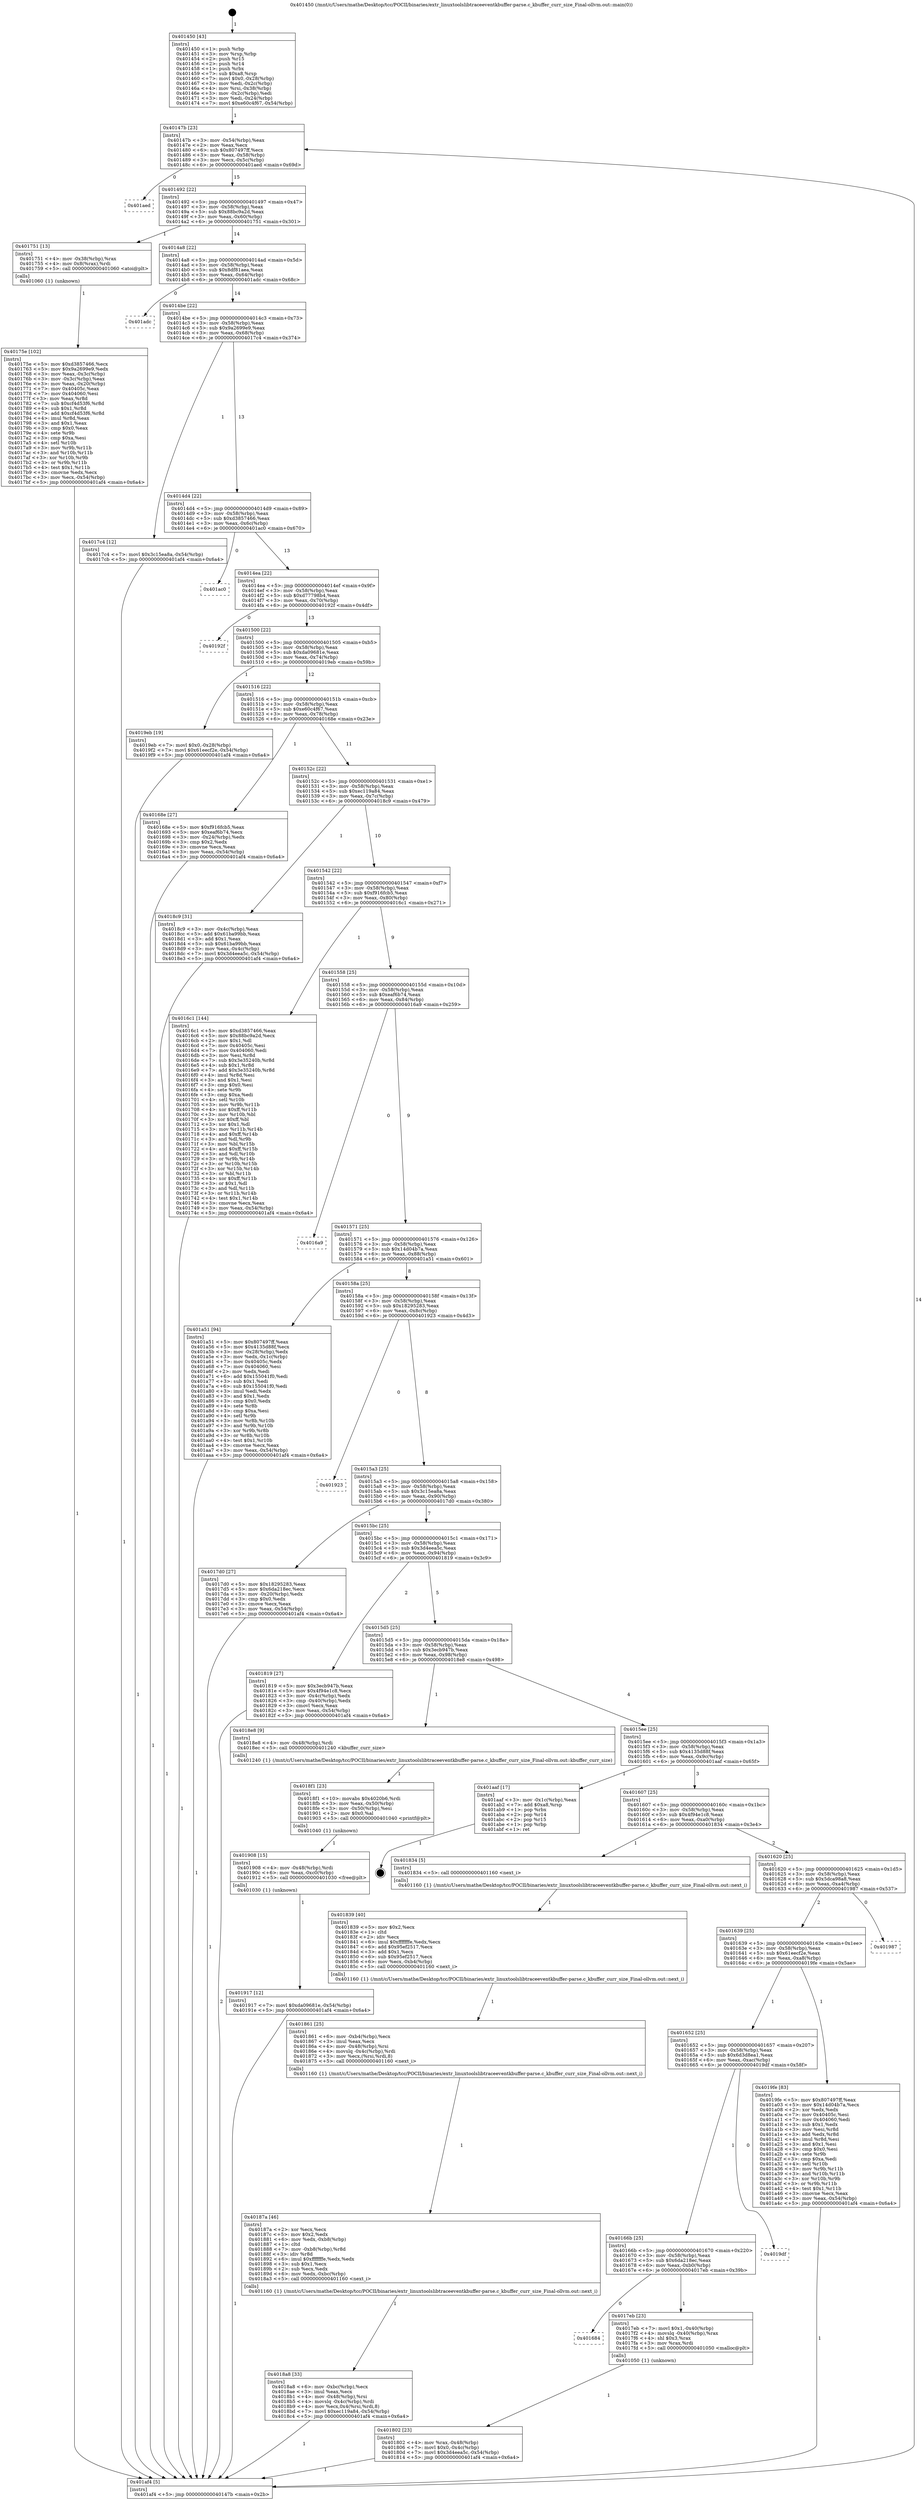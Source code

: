 digraph "0x401450" {
  label = "0x401450 (/mnt/c/Users/mathe/Desktop/tcc/POCII/binaries/extr_linuxtoolslibtraceeventkbuffer-parse.c_kbuffer_curr_size_Final-ollvm.out::main(0))"
  labelloc = "t"
  node[shape=record]

  Entry [label="",width=0.3,height=0.3,shape=circle,fillcolor=black,style=filled]
  "0x40147b" [label="{
     0x40147b [23]\l
     | [instrs]\l
     &nbsp;&nbsp;0x40147b \<+3\>: mov -0x54(%rbp),%eax\l
     &nbsp;&nbsp;0x40147e \<+2\>: mov %eax,%ecx\l
     &nbsp;&nbsp;0x401480 \<+6\>: sub $0x807497ff,%ecx\l
     &nbsp;&nbsp;0x401486 \<+3\>: mov %eax,-0x58(%rbp)\l
     &nbsp;&nbsp;0x401489 \<+3\>: mov %ecx,-0x5c(%rbp)\l
     &nbsp;&nbsp;0x40148c \<+6\>: je 0000000000401aed \<main+0x69d\>\l
  }"]
  "0x401aed" [label="{
     0x401aed\l
  }", style=dashed]
  "0x401492" [label="{
     0x401492 [22]\l
     | [instrs]\l
     &nbsp;&nbsp;0x401492 \<+5\>: jmp 0000000000401497 \<main+0x47\>\l
     &nbsp;&nbsp;0x401497 \<+3\>: mov -0x58(%rbp),%eax\l
     &nbsp;&nbsp;0x40149a \<+5\>: sub $0x88bc9a2d,%eax\l
     &nbsp;&nbsp;0x40149f \<+3\>: mov %eax,-0x60(%rbp)\l
     &nbsp;&nbsp;0x4014a2 \<+6\>: je 0000000000401751 \<main+0x301\>\l
  }"]
  Exit [label="",width=0.3,height=0.3,shape=circle,fillcolor=black,style=filled,peripheries=2]
  "0x401751" [label="{
     0x401751 [13]\l
     | [instrs]\l
     &nbsp;&nbsp;0x401751 \<+4\>: mov -0x38(%rbp),%rax\l
     &nbsp;&nbsp;0x401755 \<+4\>: mov 0x8(%rax),%rdi\l
     &nbsp;&nbsp;0x401759 \<+5\>: call 0000000000401060 \<atoi@plt\>\l
     | [calls]\l
     &nbsp;&nbsp;0x401060 \{1\} (unknown)\l
  }"]
  "0x4014a8" [label="{
     0x4014a8 [22]\l
     | [instrs]\l
     &nbsp;&nbsp;0x4014a8 \<+5\>: jmp 00000000004014ad \<main+0x5d\>\l
     &nbsp;&nbsp;0x4014ad \<+3\>: mov -0x58(%rbp),%eax\l
     &nbsp;&nbsp;0x4014b0 \<+5\>: sub $0x8df81aea,%eax\l
     &nbsp;&nbsp;0x4014b5 \<+3\>: mov %eax,-0x64(%rbp)\l
     &nbsp;&nbsp;0x4014b8 \<+6\>: je 0000000000401adc \<main+0x68c\>\l
  }"]
  "0x401917" [label="{
     0x401917 [12]\l
     | [instrs]\l
     &nbsp;&nbsp;0x401917 \<+7\>: movl $0xda09681e,-0x54(%rbp)\l
     &nbsp;&nbsp;0x40191e \<+5\>: jmp 0000000000401af4 \<main+0x6a4\>\l
  }"]
  "0x401adc" [label="{
     0x401adc\l
  }", style=dashed]
  "0x4014be" [label="{
     0x4014be [22]\l
     | [instrs]\l
     &nbsp;&nbsp;0x4014be \<+5\>: jmp 00000000004014c3 \<main+0x73\>\l
     &nbsp;&nbsp;0x4014c3 \<+3\>: mov -0x58(%rbp),%eax\l
     &nbsp;&nbsp;0x4014c6 \<+5\>: sub $0x9a2699e9,%eax\l
     &nbsp;&nbsp;0x4014cb \<+3\>: mov %eax,-0x68(%rbp)\l
     &nbsp;&nbsp;0x4014ce \<+6\>: je 00000000004017c4 \<main+0x374\>\l
  }"]
  "0x401908" [label="{
     0x401908 [15]\l
     | [instrs]\l
     &nbsp;&nbsp;0x401908 \<+4\>: mov -0x48(%rbp),%rdi\l
     &nbsp;&nbsp;0x40190c \<+6\>: mov %eax,-0xc0(%rbp)\l
     &nbsp;&nbsp;0x401912 \<+5\>: call 0000000000401030 \<free@plt\>\l
     | [calls]\l
     &nbsp;&nbsp;0x401030 \{1\} (unknown)\l
  }"]
  "0x4017c4" [label="{
     0x4017c4 [12]\l
     | [instrs]\l
     &nbsp;&nbsp;0x4017c4 \<+7\>: movl $0x3c15ea8a,-0x54(%rbp)\l
     &nbsp;&nbsp;0x4017cb \<+5\>: jmp 0000000000401af4 \<main+0x6a4\>\l
  }"]
  "0x4014d4" [label="{
     0x4014d4 [22]\l
     | [instrs]\l
     &nbsp;&nbsp;0x4014d4 \<+5\>: jmp 00000000004014d9 \<main+0x89\>\l
     &nbsp;&nbsp;0x4014d9 \<+3\>: mov -0x58(%rbp),%eax\l
     &nbsp;&nbsp;0x4014dc \<+5\>: sub $0xd3857466,%eax\l
     &nbsp;&nbsp;0x4014e1 \<+3\>: mov %eax,-0x6c(%rbp)\l
     &nbsp;&nbsp;0x4014e4 \<+6\>: je 0000000000401ac0 \<main+0x670\>\l
  }"]
  "0x4018f1" [label="{
     0x4018f1 [23]\l
     | [instrs]\l
     &nbsp;&nbsp;0x4018f1 \<+10\>: movabs $0x4020b6,%rdi\l
     &nbsp;&nbsp;0x4018fb \<+3\>: mov %eax,-0x50(%rbp)\l
     &nbsp;&nbsp;0x4018fe \<+3\>: mov -0x50(%rbp),%esi\l
     &nbsp;&nbsp;0x401901 \<+2\>: mov $0x0,%al\l
     &nbsp;&nbsp;0x401903 \<+5\>: call 0000000000401040 \<printf@plt\>\l
     | [calls]\l
     &nbsp;&nbsp;0x401040 \{1\} (unknown)\l
  }"]
  "0x401ac0" [label="{
     0x401ac0\l
  }", style=dashed]
  "0x4014ea" [label="{
     0x4014ea [22]\l
     | [instrs]\l
     &nbsp;&nbsp;0x4014ea \<+5\>: jmp 00000000004014ef \<main+0x9f\>\l
     &nbsp;&nbsp;0x4014ef \<+3\>: mov -0x58(%rbp),%eax\l
     &nbsp;&nbsp;0x4014f2 \<+5\>: sub $0xd77798b4,%eax\l
     &nbsp;&nbsp;0x4014f7 \<+3\>: mov %eax,-0x70(%rbp)\l
     &nbsp;&nbsp;0x4014fa \<+6\>: je 000000000040192f \<main+0x4df\>\l
  }"]
  "0x4018a8" [label="{
     0x4018a8 [33]\l
     | [instrs]\l
     &nbsp;&nbsp;0x4018a8 \<+6\>: mov -0xbc(%rbp),%ecx\l
     &nbsp;&nbsp;0x4018ae \<+3\>: imul %eax,%ecx\l
     &nbsp;&nbsp;0x4018b1 \<+4\>: mov -0x48(%rbp),%rsi\l
     &nbsp;&nbsp;0x4018b5 \<+4\>: movslq -0x4c(%rbp),%rdi\l
     &nbsp;&nbsp;0x4018b9 \<+4\>: mov %ecx,0x4(%rsi,%rdi,8)\l
     &nbsp;&nbsp;0x4018bd \<+7\>: movl $0xec119a84,-0x54(%rbp)\l
     &nbsp;&nbsp;0x4018c4 \<+5\>: jmp 0000000000401af4 \<main+0x6a4\>\l
  }"]
  "0x40192f" [label="{
     0x40192f\l
  }", style=dashed]
  "0x401500" [label="{
     0x401500 [22]\l
     | [instrs]\l
     &nbsp;&nbsp;0x401500 \<+5\>: jmp 0000000000401505 \<main+0xb5\>\l
     &nbsp;&nbsp;0x401505 \<+3\>: mov -0x58(%rbp),%eax\l
     &nbsp;&nbsp;0x401508 \<+5\>: sub $0xda09681e,%eax\l
     &nbsp;&nbsp;0x40150d \<+3\>: mov %eax,-0x74(%rbp)\l
     &nbsp;&nbsp;0x401510 \<+6\>: je 00000000004019eb \<main+0x59b\>\l
  }"]
  "0x40187a" [label="{
     0x40187a [46]\l
     | [instrs]\l
     &nbsp;&nbsp;0x40187a \<+2\>: xor %ecx,%ecx\l
     &nbsp;&nbsp;0x40187c \<+5\>: mov $0x2,%edx\l
     &nbsp;&nbsp;0x401881 \<+6\>: mov %edx,-0xb8(%rbp)\l
     &nbsp;&nbsp;0x401887 \<+1\>: cltd\l
     &nbsp;&nbsp;0x401888 \<+7\>: mov -0xb8(%rbp),%r8d\l
     &nbsp;&nbsp;0x40188f \<+3\>: idiv %r8d\l
     &nbsp;&nbsp;0x401892 \<+6\>: imul $0xfffffffe,%edx,%edx\l
     &nbsp;&nbsp;0x401898 \<+3\>: sub $0x1,%ecx\l
     &nbsp;&nbsp;0x40189b \<+2\>: sub %ecx,%edx\l
     &nbsp;&nbsp;0x40189d \<+6\>: mov %edx,-0xbc(%rbp)\l
     &nbsp;&nbsp;0x4018a3 \<+5\>: call 0000000000401160 \<next_i\>\l
     | [calls]\l
     &nbsp;&nbsp;0x401160 \{1\} (/mnt/c/Users/mathe/Desktop/tcc/POCII/binaries/extr_linuxtoolslibtraceeventkbuffer-parse.c_kbuffer_curr_size_Final-ollvm.out::next_i)\l
  }"]
  "0x4019eb" [label="{
     0x4019eb [19]\l
     | [instrs]\l
     &nbsp;&nbsp;0x4019eb \<+7\>: movl $0x0,-0x28(%rbp)\l
     &nbsp;&nbsp;0x4019f2 \<+7\>: movl $0x61eecf2e,-0x54(%rbp)\l
     &nbsp;&nbsp;0x4019f9 \<+5\>: jmp 0000000000401af4 \<main+0x6a4\>\l
  }"]
  "0x401516" [label="{
     0x401516 [22]\l
     | [instrs]\l
     &nbsp;&nbsp;0x401516 \<+5\>: jmp 000000000040151b \<main+0xcb\>\l
     &nbsp;&nbsp;0x40151b \<+3\>: mov -0x58(%rbp),%eax\l
     &nbsp;&nbsp;0x40151e \<+5\>: sub $0xe60c4f67,%eax\l
     &nbsp;&nbsp;0x401523 \<+3\>: mov %eax,-0x78(%rbp)\l
     &nbsp;&nbsp;0x401526 \<+6\>: je 000000000040168e \<main+0x23e\>\l
  }"]
  "0x401861" [label="{
     0x401861 [25]\l
     | [instrs]\l
     &nbsp;&nbsp;0x401861 \<+6\>: mov -0xb4(%rbp),%ecx\l
     &nbsp;&nbsp;0x401867 \<+3\>: imul %eax,%ecx\l
     &nbsp;&nbsp;0x40186a \<+4\>: mov -0x48(%rbp),%rsi\l
     &nbsp;&nbsp;0x40186e \<+4\>: movslq -0x4c(%rbp),%rdi\l
     &nbsp;&nbsp;0x401872 \<+3\>: mov %ecx,(%rsi,%rdi,8)\l
     &nbsp;&nbsp;0x401875 \<+5\>: call 0000000000401160 \<next_i\>\l
     | [calls]\l
     &nbsp;&nbsp;0x401160 \{1\} (/mnt/c/Users/mathe/Desktop/tcc/POCII/binaries/extr_linuxtoolslibtraceeventkbuffer-parse.c_kbuffer_curr_size_Final-ollvm.out::next_i)\l
  }"]
  "0x40168e" [label="{
     0x40168e [27]\l
     | [instrs]\l
     &nbsp;&nbsp;0x40168e \<+5\>: mov $0xf916fcb5,%eax\l
     &nbsp;&nbsp;0x401693 \<+5\>: mov $0xeaf6b74,%ecx\l
     &nbsp;&nbsp;0x401698 \<+3\>: mov -0x24(%rbp),%edx\l
     &nbsp;&nbsp;0x40169b \<+3\>: cmp $0x2,%edx\l
     &nbsp;&nbsp;0x40169e \<+3\>: cmovne %ecx,%eax\l
     &nbsp;&nbsp;0x4016a1 \<+3\>: mov %eax,-0x54(%rbp)\l
     &nbsp;&nbsp;0x4016a4 \<+5\>: jmp 0000000000401af4 \<main+0x6a4\>\l
  }"]
  "0x40152c" [label="{
     0x40152c [22]\l
     | [instrs]\l
     &nbsp;&nbsp;0x40152c \<+5\>: jmp 0000000000401531 \<main+0xe1\>\l
     &nbsp;&nbsp;0x401531 \<+3\>: mov -0x58(%rbp),%eax\l
     &nbsp;&nbsp;0x401534 \<+5\>: sub $0xec119a84,%eax\l
     &nbsp;&nbsp;0x401539 \<+3\>: mov %eax,-0x7c(%rbp)\l
     &nbsp;&nbsp;0x40153c \<+6\>: je 00000000004018c9 \<main+0x479\>\l
  }"]
  "0x401af4" [label="{
     0x401af4 [5]\l
     | [instrs]\l
     &nbsp;&nbsp;0x401af4 \<+5\>: jmp 000000000040147b \<main+0x2b\>\l
  }"]
  "0x401450" [label="{
     0x401450 [43]\l
     | [instrs]\l
     &nbsp;&nbsp;0x401450 \<+1\>: push %rbp\l
     &nbsp;&nbsp;0x401451 \<+3\>: mov %rsp,%rbp\l
     &nbsp;&nbsp;0x401454 \<+2\>: push %r15\l
     &nbsp;&nbsp;0x401456 \<+2\>: push %r14\l
     &nbsp;&nbsp;0x401458 \<+1\>: push %rbx\l
     &nbsp;&nbsp;0x401459 \<+7\>: sub $0xa8,%rsp\l
     &nbsp;&nbsp;0x401460 \<+7\>: movl $0x0,-0x28(%rbp)\l
     &nbsp;&nbsp;0x401467 \<+3\>: mov %edi,-0x2c(%rbp)\l
     &nbsp;&nbsp;0x40146a \<+4\>: mov %rsi,-0x38(%rbp)\l
     &nbsp;&nbsp;0x40146e \<+3\>: mov -0x2c(%rbp),%edi\l
     &nbsp;&nbsp;0x401471 \<+3\>: mov %edi,-0x24(%rbp)\l
     &nbsp;&nbsp;0x401474 \<+7\>: movl $0xe60c4f67,-0x54(%rbp)\l
  }"]
  "0x401839" [label="{
     0x401839 [40]\l
     | [instrs]\l
     &nbsp;&nbsp;0x401839 \<+5\>: mov $0x2,%ecx\l
     &nbsp;&nbsp;0x40183e \<+1\>: cltd\l
     &nbsp;&nbsp;0x40183f \<+2\>: idiv %ecx\l
     &nbsp;&nbsp;0x401841 \<+6\>: imul $0xfffffffe,%edx,%ecx\l
     &nbsp;&nbsp;0x401847 \<+6\>: add $0x95ef2517,%ecx\l
     &nbsp;&nbsp;0x40184d \<+3\>: add $0x1,%ecx\l
     &nbsp;&nbsp;0x401850 \<+6\>: sub $0x95ef2517,%ecx\l
     &nbsp;&nbsp;0x401856 \<+6\>: mov %ecx,-0xb4(%rbp)\l
     &nbsp;&nbsp;0x40185c \<+5\>: call 0000000000401160 \<next_i\>\l
     | [calls]\l
     &nbsp;&nbsp;0x401160 \{1\} (/mnt/c/Users/mathe/Desktop/tcc/POCII/binaries/extr_linuxtoolslibtraceeventkbuffer-parse.c_kbuffer_curr_size_Final-ollvm.out::next_i)\l
  }"]
  "0x4018c9" [label="{
     0x4018c9 [31]\l
     | [instrs]\l
     &nbsp;&nbsp;0x4018c9 \<+3\>: mov -0x4c(%rbp),%eax\l
     &nbsp;&nbsp;0x4018cc \<+5\>: add $0x61ba99bb,%eax\l
     &nbsp;&nbsp;0x4018d1 \<+3\>: add $0x1,%eax\l
     &nbsp;&nbsp;0x4018d4 \<+5\>: sub $0x61ba99bb,%eax\l
     &nbsp;&nbsp;0x4018d9 \<+3\>: mov %eax,-0x4c(%rbp)\l
     &nbsp;&nbsp;0x4018dc \<+7\>: movl $0x3d4eea5c,-0x54(%rbp)\l
     &nbsp;&nbsp;0x4018e3 \<+5\>: jmp 0000000000401af4 \<main+0x6a4\>\l
  }"]
  "0x401542" [label="{
     0x401542 [22]\l
     | [instrs]\l
     &nbsp;&nbsp;0x401542 \<+5\>: jmp 0000000000401547 \<main+0xf7\>\l
     &nbsp;&nbsp;0x401547 \<+3\>: mov -0x58(%rbp),%eax\l
     &nbsp;&nbsp;0x40154a \<+5\>: sub $0xf916fcb5,%eax\l
     &nbsp;&nbsp;0x40154f \<+3\>: mov %eax,-0x80(%rbp)\l
     &nbsp;&nbsp;0x401552 \<+6\>: je 00000000004016c1 \<main+0x271\>\l
  }"]
  "0x401802" [label="{
     0x401802 [23]\l
     | [instrs]\l
     &nbsp;&nbsp;0x401802 \<+4\>: mov %rax,-0x48(%rbp)\l
     &nbsp;&nbsp;0x401806 \<+7\>: movl $0x0,-0x4c(%rbp)\l
     &nbsp;&nbsp;0x40180d \<+7\>: movl $0x3d4eea5c,-0x54(%rbp)\l
     &nbsp;&nbsp;0x401814 \<+5\>: jmp 0000000000401af4 \<main+0x6a4\>\l
  }"]
  "0x4016c1" [label="{
     0x4016c1 [144]\l
     | [instrs]\l
     &nbsp;&nbsp;0x4016c1 \<+5\>: mov $0xd3857466,%eax\l
     &nbsp;&nbsp;0x4016c6 \<+5\>: mov $0x88bc9a2d,%ecx\l
     &nbsp;&nbsp;0x4016cb \<+2\>: mov $0x1,%dl\l
     &nbsp;&nbsp;0x4016cd \<+7\>: mov 0x40405c,%esi\l
     &nbsp;&nbsp;0x4016d4 \<+7\>: mov 0x404060,%edi\l
     &nbsp;&nbsp;0x4016db \<+3\>: mov %esi,%r8d\l
     &nbsp;&nbsp;0x4016de \<+7\>: sub $0x3e35240b,%r8d\l
     &nbsp;&nbsp;0x4016e5 \<+4\>: sub $0x1,%r8d\l
     &nbsp;&nbsp;0x4016e9 \<+7\>: add $0x3e35240b,%r8d\l
     &nbsp;&nbsp;0x4016f0 \<+4\>: imul %r8d,%esi\l
     &nbsp;&nbsp;0x4016f4 \<+3\>: and $0x1,%esi\l
     &nbsp;&nbsp;0x4016f7 \<+3\>: cmp $0x0,%esi\l
     &nbsp;&nbsp;0x4016fa \<+4\>: sete %r9b\l
     &nbsp;&nbsp;0x4016fe \<+3\>: cmp $0xa,%edi\l
     &nbsp;&nbsp;0x401701 \<+4\>: setl %r10b\l
     &nbsp;&nbsp;0x401705 \<+3\>: mov %r9b,%r11b\l
     &nbsp;&nbsp;0x401708 \<+4\>: xor $0xff,%r11b\l
     &nbsp;&nbsp;0x40170c \<+3\>: mov %r10b,%bl\l
     &nbsp;&nbsp;0x40170f \<+3\>: xor $0xff,%bl\l
     &nbsp;&nbsp;0x401712 \<+3\>: xor $0x1,%dl\l
     &nbsp;&nbsp;0x401715 \<+3\>: mov %r11b,%r14b\l
     &nbsp;&nbsp;0x401718 \<+4\>: and $0xff,%r14b\l
     &nbsp;&nbsp;0x40171c \<+3\>: and %dl,%r9b\l
     &nbsp;&nbsp;0x40171f \<+3\>: mov %bl,%r15b\l
     &nbsp;&nbsp;0x401722 \<+4\>: and $0xff,%r15b\l
     &nbsp;&nbsp;0x401726 \<+3\>: and %dl,%r10b\l
     &nbsp;&nbsp;0x401729 \<+3\>: or %r9b,%r14b\l
     &nbsp;&nbsp;0x40172c \<+3\>: or %r10b,%r15b\l
     &nbsp;&nbsp;0x40172f \<+3\>: xor %r15b,%r14b\l
     &nbsp;&nbsp;0x401732 \<+3\>: or %bl,%r11b\l
     &nbsp;&nbsp;0x401735 \<+4\>: xor $0xff,%r11b\l
     &nbsp;&nbsp;0x401739 \<+3\>: or $0x1,%dl\l
     &nbsp;&nbsp;0x40173c \<+3\>: and %dl,%r11b\l
     &nbsp;&nbsp;0x40173f \<+3\>: or %r11b,%r14b\l
     &nbsp;&nbsp;0x401742 \<+4\>: test $0x1,%r14b\l
     &nbsp;&nbsp;0x401746 \<+3\>: cmovne %ecx,%eax\l
     &nbsp;&nbsp;0x401749 \<+3\>: mov %eax,-0x54(%rbp)\l
     &nbsp;&nbsp;0x40174c \<+5\>: jmp 0000000000401af4 \<main+0x6a4\>\l
  }"]
  "0x401558" [label="{
     0x401558 [25]\l
     | [instrs]\l
     &nbsp;&nbsp;0x401558 \<+5\>: jmp 000000000040155d \<main+0x10d\>\l
     &nbsp;&nbsp;0x40155d \<+3\>: mov -0x58(%rbp),%eax\l
     &nbsp;&nbsp;0x401560 \<+5\>: sub $0xeaf6b74,%eax\l
     &nbsp;&nbsp;0x401565 \<+6\>: mov %eax,-0x84(%rbp)\l
     &nbsp;&nbsp;0x40156b \<+6\>: je 00000000004016a9 \<main+0x259\>\l
  }"]
  "0x40175e" [label="{
     0x40175e [102]\l
     | [instrs]\l
     &nbsp;&nbsp;0x40175e \<+5\>: mov $0xd3857466,%ecx\l
     &nbsp;&nbsp;0x401763 \<+5\>: mov $0x9a2699e9,%edx\l
     &nbsp;&nbsp;0x401768 \<+3\>: mov %eax,-0x3c(%rbp)\l
     &nbsp;&nbsp;0x40176b \<+3\>: mov -0x3c(%rbp),%eax\l
     &nbsp;&nbsp;0x40176e \<+3\>: mov %eax,-0x20(%rbp)\l
     &nbsp;&nbsp;0x401771 \<+7\>: mov 0x40405c,%eax\l
     &nbsp;&nbsp;0x401778 \<+7\>: mov 0x404060,%esi\l
     &nbsp;&nbsp;0x40177f \<+3\>: mov %eax,%r8d\l
     &nbsp;&nbsp;0x401782 \<+7\>: sub $0xcf4d53f6,%r8d\l
     &nbsp;&nbsp;0x401789 \<+4\>: sub $0x1,%r8d\l
     &nbsp;&nbsp;0x40178d \<+7\>: add $0xcf4d53f6,%r8d\l
     &nbsp;&nbsp;0x401794 \<+4\>: imul %r8d,%eax\l
     &nbsp;&nbsp;0x401798 \<+3\>: and $0x1,%eax\l
     &nbsp;&nbsp;0x40179b \<+3\>: cmp $0x0,%eax\l
     &nbsp;&nbsp;0x40179e \<+4\>: sete %r9b\l
     &nbsp;&nbsp;0x4017a2 \<+3\>: cmp $0xa,%esi\l
     &nbsp;&nbsp;0x4017a5 \<+4\>: setl %r10b\l
     &nbsp;&nbsp;0x4017a9 \<+3\>: mov %r9b,%r11b\l
     &nbsp;&nbsp;0x4017ac \<+3\>: and %r10b,%r11b\l
     &nbsp;&nbsp;0x4017af \<+3\>: xor %r10b,%r9b\l
     &nbsp;&nbsp;0x4017b2 \<+3\>: or %r9b,%r11b\l
     &nbsp;&nbsp;0x4017b5 \<+4\>: test $0x1,%r11b\l
     &nbsp;&nbsp;0x4017b9 \<+3\>: cmovne %edx,%ecx\l
     &nbsp;&nbsp;0x4017bc \<+3\>: mov %ecx,-0x54(%rbp)\l
     &nbsp;&nbsp;0x4017bf \<+5\>: jmp 0000000000401af4 \<main+0x6a4\>\l
  }"]
  "0x401684" [label="{
     0x401684\l
  }", style=dashed]
  "0x4016a9" [label="{
     0x4016a9\l
  }", style=dashed]
  "0x401571" [label="{
     0x401571 [25]\l
     | [instrs]\l
     &nbsp;&nbsp;0x401571 \<+5\>: jmp 0000000000401576 \<main+0x126\>\l
     &nbsp;&nbsp;0x401576 \<+3\>: mov -0x58(%rbp),%eax\l
     &nbsp;&nbsp;0x401579 \<+5\>: sub $0x14d04b7a,%eax\l
     &nbsp;&nbsp;0x40157e \<+6\>: mov %eax,-0x88(%rbp)\l
     &nbsp;&nbsp;0x401584 \<+6\>: je 0000000000401a51 \<main+0x601\>\l
  }"]
  "0x4017eb" [label="{
     0x4017eb [23]\l
     | [instrs]\l
     &nbsp;&nbsp;0x4017eb \<+7\>: movl $0x1,-0x40(%rbp)\l
     &nbsp;&nbsp;0x4017f2 \<+4\>: movslq -0x40(%rbp),%rax\l
     &nbsp;&nbsp;0x4017f6 \<+4\>: shl $0x3,%rax\l
     &nbsp;&nbsp;0x4017fa \<+3\>: mov %rax,%rdi\l
     &nbsp;&nbsp;0x4017fd \<+5\>: call 0000000000401050 \<malloc@plt\>\l
     | [calls]\l
     &nbsp;&nbsp;0x401050 \{1\} (unknown)\l
  }"]
  "0x401a51" [label="{
     0x401a51 [94]\l
     | [instrs]\l
     &nbsp;&nbsp;0x401a51 \<+5\>: mov $0x807497ff,%eax\l
     &nbsp;&nbsp;0x401a56 \<+5\>: mov $0x4135d88f,%ecx\l
     &nbsp;&nbsp;0x401a5b \<+3\>: mov -0x28(%rbp),%edx\l
     &nbsp;&nbsp;0x401a5e \<+3\>: mov %edx,-0x1c(%rbp)\l
     &nbsp;&nbsp;0x401a61 \<+7\>: mov 0x40405c,%edx\l
     &nbsp;&nbsp;0x401a68 \<+7\>: mov 0x404060,%esi\l
     &nbsp;&nbsp;0x401a6f \<+2\>: mov %edx,%edi\l
     &nbsp;&nbsp;0x401a71 \<+6\>: add $0x155041f0,%edi\l
     &nbsp;&nbsp;0x401a77 \<+3\>: sub $0x1,%edi\l
     &nbsp;&nbsp;0x401a7a \<+6\>: sub $0x155041f0,%edi\l
     &nbsp;&nbsp;0x401a80 \<+3\>: imul %edi,%edx\l
     &nbsp;&nbsp;0x401a83 \<+3\>: and $0x1,%edx\l
     &nbsp;&nbsp;0x401a86 \<+3\>: cmp $0x0,%edx\l
     &nbsp;&nbsp;0x401a89 \<+4\>: sete %r8b\l
     &nbsp;&nbsp;0x401a8d \<+3\>: cmp $0xa,%esi\l
     &nbsp;&nbsp;0x401a90 \<+4\>: setl %r9b\l
     &nbsp;&nbsp;0x401a94 \<+3\>: mov %r8b,%r10b\l
     &nbsp;&nbsp;0x401a97 \<+3\>: and %r9b,%r10b\l
     &nbsp;&nbsp;0x401a9a \<+3\>: xor %r9b,%r8b\l
     &nbsp;&nbsp;0x401a9d \<+3\>: or %r8b,%r10b\l
     &nbsp;&nbsp;0x401aa0 \<+4\>: test $0x1,%r10b\l
     &nbsp;&nbsp;0x401aa4 \<+3\>: cmovne %ecx,%eax\l
     &nbsp;&nbsp;0x401aa7 \<+3\>: mov %eax,-0x54(%rbp)\l
     &nbsp;&nbsp;0x401aaa \<+5\>: jmp 0000000000401af4 \<main+0x6a4\>\l
  }"]
  "0x40158a" [label="{
     0x40158a [25]\l
     | [instrs]\l
     &nbsp;&nbsp;0x40158a \<+5\>: jmp 000000000040158f \<main+0x13f\>\l
     &nbsp;&nbsp;0x40158f \<+3\>: mov -0x58(%rbp),%eax\l
     &nbsp;&nbsp;0x401592 \<+5\>: sub $0x18295283,%eax\l
     &nbsp;&nbsp;0x401597 \<+6\>: mov %eax,-0x8c(%rbp)\l
     &nbsp;&nbsp;0x40159d \<+6\>: je 0000000000401923 \<main+0x4d3\>\l
  }"]
  "0x40166b" [label="{
     0x40166b [25]\l
     | [instrs]\l
     &nbsp;&nbsp;0x40166b \<+5\>: jmp 0000000000401670 \<main+0x220\>\l
     &nbsp;&nbsp;0x401670 \<+3\>: mov -0x58(%rbp),%eax\l
     &nbsp;&nbsp;0x401673 \<+5\>: sub $0x6da218ec,%eax\l
     &nbsp;&nbsp;0x401678 \<+6\>: mov %eax,-0xb0(%rbp)\l
     &nbsp;&nbsp;0x40167e \<+6\>: je 00000000004017eb \<main+0x39b\>\l
  }"]
  "0x401923" [label="{
     0x401923\l
  }", style=dashed]
  "0x4015a3" [label="{
     0x4015a3 [25]\l
     | [instrs]\l
     &nbsp;&nbsp;0x4015a3 \<+5\>: jmp 00000000004015a8 \<main+0x158\>\l
     &nbsp;&nbsp;0x4015a8 \<+3\>: mov -0x58(%rbp),%eax\l
     &nbsp;&nbsp;0x4015ab \<+5\>: sub $0x3c15ea8a,%eax\l
     &nbsp;&nbsp;0x4015b0 \<+6\>: mov %eax,-0x90(%rbp)\l
     &nbsp;&nbsp;0x4015b6 \<+6\>: je 00000000004017d0 \<main+0x380\>\l
  }"]
  "0x4019df" [label="{
     0x4019df\l
  }", style=dashed]
  "0x4017d0" [label="{
     0x4017d0 [27]\l
     | [instrs]\l
     &nbsp;&nbsp;0x4017d0 \<+5\>: mov $0x18295283,%eax\l
     &nbsp;&nbsp;0x4017d5 \<+5\>: mov $0x6da218ec,%ecx\l
     &nbsp;&nbsp;0x4017da \<+3\>: mov -0x20(%rbp),%edx\l
     &nbsp;&nbsp;0x4017dd \<+3\>: cmp $0x0,%edx\l
     &nbsp;&nbsp;0x4017e0 \<+3\>: cmove %ecx,%eax\l
     &nbsp;&nbsp;0x4017e3 \<+3\>: mov %eax,-0x54(%rbp)\l
     &nbsp;&nbsp;0x4017e6 \<+5\>: jmp 0000000000401af4 \<main+0x6a4\>\l
  }"]
  "0x4015bc" [label="{
     0x4015bc [25]\l
     | [instrs]\l
     &nbsp;&nbsp;0x4015bc \<+5\>: jmp 00000000004015c1 \<main+0x171\>\l
     &nbsp;&nbsp;0x4015c1 \<+3\>: mov -0x58(%rbp),%eax\l
     &nbsp;&nbsp;0x4015c4 \<+5\>: sub $0x3d4eea5c,%eax\l
     &nbsp;&nbsp;0x4015c9 \<+6\>: mov %eax,-0x94(%rbp)\l
     &nbsp;&nbsp;0x4015cf \<+6\>: je 0000000000401819 \<main+0x3c9\>\l
  }"]
  "0x401652" [label="{
     0x401652 [25]\l
     | [instrs]\l
     &nbsp;&nbsp;0x401652 \<+5\>: jmp 0000000000401657 \<main+0x207\>\l
     &nbsp;&nbsp;0x401657 \<+3\>: mov -0x58(%rbp),%eax\l
     &nbsp;&nbsp;0x40165a \<+5\>: sub $0x6d3d8ea1,%eax\l
     &nbsp;&nbsp;0x40165f \<+6\>: mov %eax,-0xac(%rbp)\l
     &nbsp;&nbsp;0x401665 \<+6\>: je 00000000004019df \<main+0x58f\>\l
  }"]
  "0x401819" [label="{
     0x401819 [27]\l
     | [instrs]\l
     &nbsp;&nbsp;0x401819 \<+5\>: mov $0x3ecb947b,%eax\l
     &nbsp;&nbsp;0x40181e \<+5\>: mov $0x4f94e1c8,%ecx\l
     &nbsp;&nbsp;0x401823 \<+3\>: mov -0x4c(%rbp),%edx\l
     &nbsp;&nbsp;0x401826 \<+3\>: cmp -0x40(%rbp),%edx\l
     &nbsp;&nbsp;0x401829 \<+3\>: cmovl %ecx,%eax\l
     &nbsp;&nbsp;0x40182c \<+3\>: mov %eax,-0x54(%rbp)\l
     &nbsp;&nbsp;0x40182f \<+5\>: jmp 0000000000401af4 \<main+0x6a4\>\l
  }"]
  "0x4015d5" [label="{
     0x4015d5 [25]\l
     | [instrs]\l
     &nbsp;&nbsp;0x4015d5 \<+5\>: jmp 00000000004015da \<main+0x18a\>\l
     &nbsp;&nbsp;0x4015da \<+3\>: mov -0x58(%rbp),%eax\l
     &nbsp;&nbsp;0x4015dd \<+5\>: sub $0x3ecb947b,%eax\l
     &nbsp;&nbsp;0x4015e2 \<+6\>: mov %eax,-0x98(%rbp)\l
     &nbsp;&nbsp;0x4015e8 \<+6\>: je 00000000004018e8 \<main+0x498\>\l
  }"]
  "0x4019fe" [label="{
     0x4019fe [83]\l
     | [instrs]\l
     &nbsp;&nbsp;0x4019fe \<+5\>: mov $0x807497ff,%eax\l
     &nbsp;&nbsp;0x401a03 \<+5\>: mov $0x14d04b7a,%ecx\l
     &nbsp;&nbsp;0x401a08 \<+2\>: xor %edx,%edx\l
     &nbsp;&nbsp;0x401a0a \<+7\>: mov 0x40405c,%esi\l
     &nbsp;&nbsp;0x401a11 \<+7\>: mov 0x404060,%edi\l
     &nbsp;&nbsp;0x401a18 \<+3\>: sub $0x1,%edx\l
     &nbsp;&nbsp;0x401a1b \<+3\>: mov %esi,%r8d\l
     &nbsp;&nbsp;0x401a1e \<+3\>: add %edx,%r8d\l
     &nbsp;&nbsp;0x401a21 \<+4\>: imul %r8d,%esi\l
     &nbsp;&nbsp;0x401a25 \<+3\>: and $0x1,%esi\l
     &nbsp;&nbsp;0x401a28 \<+3\>: cmp $0x0,%esi\l
     &nbsp;&nbsp;0x401a2b \<+4\>: sete %r9b\l
     &nbsp;&nbsp;0x401a2f \<+3\>: cmp $0xa,%edi\l
     &nbsp;&nbsp;0x401a32 \<+4\>: setl %r10b\l
     &nbsp;&nbsp;0x401a36 \<+3\>: mov %r9b,%r11b\l
     &nbsp;&nbsp;0x401a39 \<+3\>: and %r10b,%r11b\l
     &nbsp;&nbsp;0x401a3c \<+3\>: xor %r10b,%r9b\l
     &nbsp;&nbsp;0x401a3f \<+3\>: or %r9b,%r11b\l
     &nbsp;&nbsp;0x401a42 \<+4\>: test $0x1,%r11b\l
     &nbsp;&nbsp;0x401a46 \<+3\>: cmovne %ecx,%eax\l
     &nbsp;&nbsp;0x401a49 \<+3\>: mov %eax,-0x54(%rbp)\l
     &nbsp;&nbsp;0x401a4c \<+5\>: jmp 0000000000401af4 \<main+0x6a4\>\l
  }"]
  "0x4018e8" [label="{
     0x4018e8 [9]\l
     | [instrs]\l
     &nbsp;&nbsp;0x4018e8 \<+4\>: mov -0x48(%rbp),%rdi\l
     &nbsp;&nbsp;0x4018ec \<+5\>: call 0000000000401240 \<kbuffer_curr_size\>\l
     | [calls]\l
     &nbsp;&nbsp;0x401240 \{1\} (/mnt/c/Users/mathe/Desktop/tcc/POCII/binaries/extr_linuxtoolslibtraceeventkbuffer-parse.c_kbuffer_curr_size_Final-ollvm.out::kbuffer_curr_size)\l
  }"]
  "0x4015ee" [label="{
     0x4015ee [25]\l
     | [instrs]\l
     &nbsp;&nbsp;0x4015ee \<+5\>: jmp 00000000004015f3 \<main+0x1a3\>\l
     &nbsp;&nbsp;0x4015f3 \<+3\>: mov -0x58(%rbp),%eax\l
     &nbsp;&nbsp;0x4015f6 \<+5\>: sub $0x4135d88f,%eax\l
     &nbsp;&nbsp;0x4015fb \<+6\>: mov %eax,-0x9c(%rbp)\l
     &nbsp;&nbsp;0x401601 \<+6\>: je 0000000000401aaf \<main+0x65f\>\l
  }"]
  "0x401639" [label="{
     0x401639 [25]\l
     | [instrs]\l
     &nbsp;&nbsp;0x401639 \<+5\>: jmp 000000000040163e \<main+0x1ee\>\l
     &nbsp;&nbsp;0x40163e \<+3\>: mov -0x58(%rbp),%eax\l
     &nbsp;&nbsp;0x401641 \<+5\>: sub $0x61eecf2e,%eax\l
     &nbsp;&nbsp;0x401646 \<+6\>: mov %eax,-0xa8(%rbp)\l
     &nbsp;&nbsp;0x40164c \<+6\>: je 00000000004019fe \<main+0x5ae\>\l
  }"]
  "0x401aaf" [label="{
     0x401aaf [17]\l
     | [instrs]\l
     &nbsp;&nbsp;0x401aaf \<+3\>: mov -0x1c(%rbp),%eax\l
     &nbsp;&nbsp;0x401ab2 \<+7\>: add $0xa8,%rsp\l
     &nbsp;&nbsp;0x401ab9 \<+1\>: pop %rbx\l
     &nbsp;&nbsp;0x401aba \<+2\>: pop %r14\l
     &nbsp;&nbsp;0x401abc \<+2\>: pop %r15\l
     &nbsp;&nbsp;0x401abe \<+1\>: pop %rbp\l
     &nbsp;&nbsp;0x401abf \<+1\>: ret\l
  }"]
  "0x401607" [label="{
     0x401607 [25]\l
     | [instrs]\l
     &nbsp;&nbsp;0x401607 \<+5\>: jmp 000000000040160c \<main+0x1bc\>\l
     &nbsp;&nbsp;0x40160c \<+3\>: mov -0x58(%rbp),%eax\l
     &nbsp;&nbsp;0x40160f \<+5\>: sub $0x4f94e1c8,%eax\l
     &nbsp;&nbsp;0x401614 \<+6\>: mov %eax,-0xa0(%rbp)\l
     &nbsp;&nbsp;0x40161a \<+6\>: je 0000000000401834 \<main+0x3e4\>\l
  }"]
  "0x401987" [label="{
     0x401987\l
  }", style=dashed]
  "0x401834" [label="{
     0x401834 [5]\l
     | [instrs]\l
     &nbsp;&nbsp;0x401834 \<+5\>: call 0000000000401160 \<next_i\>\l
     | [calls]\l
     &nbsp;&nbsp;0x401160 \{1\} (/mnt/c/Users/mathe/Desktop/tcc/POCII/binaries/extr_linuxtoolslibtraceeventkbuffer-parse.c_kbuffer_curr_size_Final-ollvm.out::next_i)\l
  }"]
  "0x401620" [label="{
     0x401620 [25]\l
     | [instrs]\l
     &nbsp;&nbsp;0x401620 \<+5\>: jmp 0000000000401625 \<main+0x1d5\>\l
     &nbsp;&nbsp;0x401625 \<+3\>: mov -0x58(%rbp),%eax\l
     &nbsp;&nbsp;0x401628 \<+5\>: sub $0x5dca98a8,%eax\l
     &nbsp;&nbsp;0x40162d \<+6\>: mov %eax,-0xa4(%rbp)\l
     &nbsp;&nbsp;0x401633 \<+6\>: je 0000000000401987 \<main+0x537\>\l
  }"]
  Entry -> "0x401450" [label=" 1"]
  "0x40147b" -> "0x401aed" [label=" 0"]
  "0x40147b" -> "0x401492" [label=" 15"]
  "0x401aaf" -> Exit [label=" 1"]
  "0x401492" -> "0x401751" [label=" 1"]
  "0x401492" -> "0x4014a8" [label=" 14"]
  "0x401a51" -> "0x401af4" [label=" 1"]
  "0x4014a8" -> "0x401adc" [label=" 0"]
  "0x4014a8" -> "0x4014be" [label=" 14"]
  "0x4019fe" -> "0x401af4" [label=" 1"]
  "0x4014be" -> "0x4017c4" [label=" 1"]
  "0x4014be" -> "0x4014d4" [label=" 13"]
  "0x4019eb" -> "0x401af4" [label=" 1"]
  "0x4014d4" -> "0x401ac0" [label=" 0"]
  "0x4014d4" -> "0x4014ea" [label=" 13"]
  "0x401917" -> "0x401af4" [label=" 1"]
  "0x4014ea" -> "0x40192f" [label=" 0"]
  "0x4014ea" -> "0x401500" [label=" 13"]
  "0x401908" -> "0x401917" [label=" 1"]
  "0x401500" -> "0x4019eb" [label=" 1"]
  "0x401500" -> "0x401516" [label=" 12"]
  "0x4018f1" -> "0x401908" [label=" 1"]
  "0x401516" -> "0x40168e" [label=" 1"]
  "0x401516" -> "0x40152c" [label=" 11"]
  "0x40168e" -> "0x401af4" [label=" 1"]
  "0x401450" -> "0x40147b" [label=" 1"]
  "0x401af4" -> "0x40147b" [label=" 14"]
  "0x4018e8" -> "0x4018f1" [label=" 1"]
  "0x40152c" -> "0x4018c9" [label=" 1"]
  "0x40152c" -> "0x401542" [label=" 10"]
  "0x4018c9" -> "0x401af4" [label=" 1"]
  "0x401542" -> "0x4016c1" [label=" 1"]
  "0x401542" -> "0x401558" [label=" 9"]
  "0x4016c1" -> "0x401af4" [label=" 1"]
  "0x401751" -> "0x40175e" [label=" 1"]
  "0x40175e" -> "0x401af4" [label=" 1"]
  "0x4017c4" -> "0x401af4" [label=" 1"]
  "0x4018a8" -> "0x401af4" [label=" 1"]
  "0x401558" -> "0x4016a9" [label=" 0"]
  "0x401558" -> "0x401571" [label=" 9"]
  "0x40187a" -> "0x4018a8" [label=" 1"]
  "0x401571" -> "0x401a51" [label=" 1"]
  "0x401571" -> "0x40158a" [label=" 8"]
  "0x401861" -> "0x40187a" [label=" 1"]
  "0x40158a" -> "0x401923" [label=" 0"]
  "0x40158a" -> "0x4015a3" [label=" 8"]
  "0x401834" -> "0x401839" [label=" 1"]
  "0x4015a3" -> "0x4017d0" [label=" 1"]
  "0x4015a3" -> "0x4015bc" [label=" 7"]
  "0x4017d0" -> "0x401af4" [label=" 1"]
  "0x401819" -> "0x401af4" [label=" 2"]
  "0x4015bc" -> "0x401819" [label=" 2"]
  "0x4015bc" -> "0x4015d5" [label=" 5"]
  "0x4017eb" -> "0x401802" [label=" 1"]
  "0x4015d5" -> "0x4018e8" [label=" 1"]
  "0x4015d5" -> "0x4015ee" [label=" 4"]
  "0x40166b" -> "0x401684" [label=" 0"]
  "0x4015ee" -> "0x401aaf" [label=" 1"]
  "0x4015ee" -> "0x401607" [label=" 3"]
  "0x401839" -> "0x401861" [label=" 1"]
  "0x401607" -> "0x401834" [label=" 1"]
  "0x401607" -> "0x401620" [label=" 2"]
  "0x401652" -> "0x40166b" [label=" 1"]
  "0x401620" -> "0x401987" [label=" 0"]
  "0x401620" -> "0x401639" [label=" 2"]
  "0x40166b" -> "0x4017eb" [label=" 1"]
  "0x401639" -> "0x4019fe" [label=" 1"]
  "0x401639" -> "0x401652" [label=" 1"]
  "0x401802" -> "0x401af4" [label=" 1"]
  "0x401652" -> "0x4019df" [label=" 0"]
}
